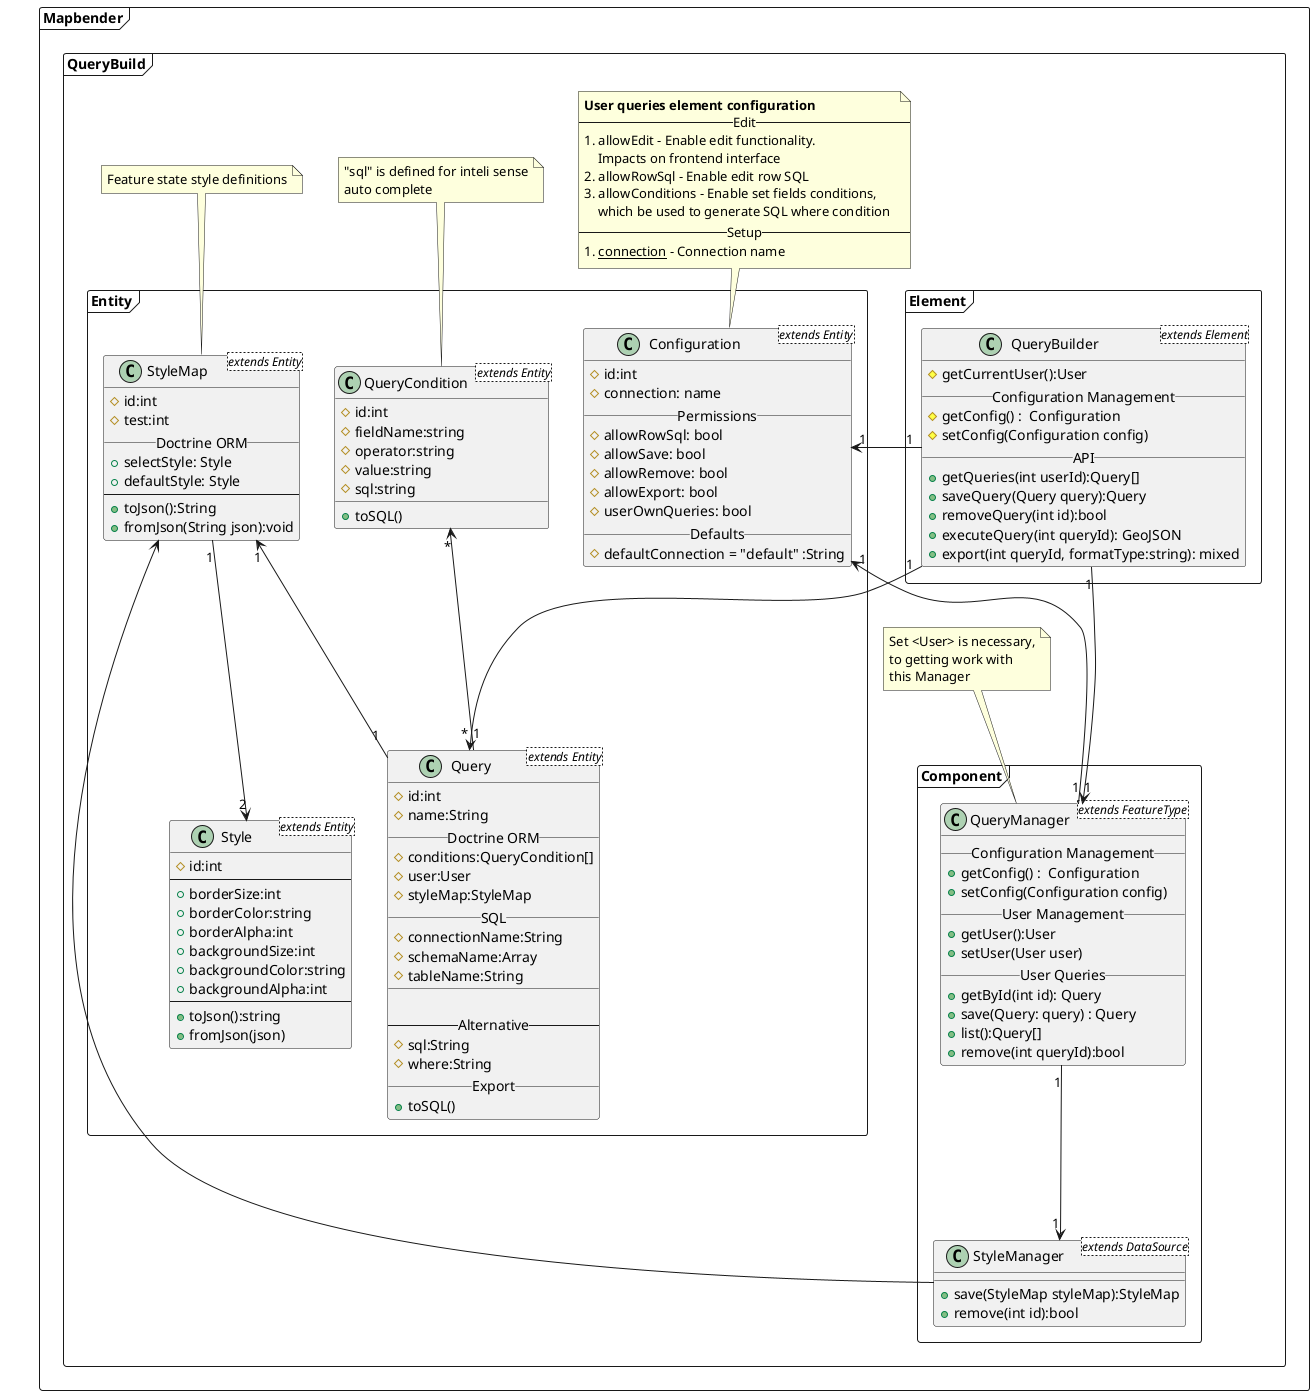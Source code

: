 @startuml

package Mapbender <<Frame>> {

  package QueryBuild <<Frame>>{
   package Entity <<Frame>> {
      class Query <extends Entity>{
        # id:int
        # name:String
        __ Doctrine ORM __
        # conditions:QueryCondition[]
        # user:User
        # styleMap:StyleMap
        __ SQL __
        # connectionName:String
        # schemaName:Array
        # tableName:String
        __

        -- Alternative --
        # sql:String
        # where:String
        __ Export __
        + toSQL()
      }

      class QueryCondition <extends Entity>{
        # id:int
        # fieldName:string
        # operator:string
        # value:string
        # sql:string
        __
        + toSQL()
      }

      class StyleMap <extends Entity>{
        # id:int
        # test:int
        __ Doctrine ORM __
        + selectStyle: Style
        + defaultStyle: Style
        ---
        + toJson():String
        + fromJson(String json):void
      }

      class Style <extends Entity>{
        # id:int
        --
        + borderSize:int
        + borderColor:string
        + borderAlpha:int
        + backgroundSize:int
        + backgroundColor:string
        + backgroundAlpha:int
        ---
        + toJson():string
        + fromJson(json)
      }


      class Configuration<extends Entity> {
        # id:int
        # connection: name
        __ Permissions __
        # allowRowSql: bool
        # allowSave: bool
        # allowRemove: bool
        # allowExport: bool
        # userOwnQueries: bool
        __ Defaults __
        # defaultConnection = "default" :String
      }

    }
    package Component <<Frame>>{
      
      class StyleManager <extends DataSource> {
        + save(StyleMap styleMap):StyleMap
        + remove(int id):bool
      }
      
      class QueryManager<extends FeatureType>{
          __ Configuration Management __
          + getConfig() :  Configuration
          + setConfig(Configuration config)
          __ User Management __
          + getUser():User
          + setUser(User user)
          __ User Queries __
          + getById(int id): Query
          + save(Query: query) : Query
          + list():Query[]
          + remove(int queryId):bool
      }
    }

    package Element <<Frame>>{
      class QueryBuilder <extends Element>{
         # getCurrentUser():User
         __ Configuration Management __
         # getConfig() :  Configuration
         # setConfig(Configuration config)
         __ API __
         + getQueries(int userId):Query[]
         + saveQuery(Query query):Query
         + removeQuery(int id):bool
         + executeQuery(int queryId): GeoJSON
         + export(int queryId, formatType:string): mixed
      }
    }

    note top of QueryManager
    Set <User> is necessary,
    to getting work with
    this Manager
    end note


    note top of Configuration
    <b>User queries element configuration</b>
    -- Edit --
    # allowEdit - Enable edit functionality.
        Impacts on frontend interface
    # allowRowSql - Enable edit row SQL
    # allowConditions - Enable set fields conditions,
        which be used to generate SQL where condition
    -- Setup --
    # <u>connection</u> - Connection name
    end note

    note top of QueryCondition
        "sql" is defined for inteli sense
        auto complete
    end note

    note top of StyleMap
        Feature state style definitions
    end note

    Configuration "1" <--- "1" QueryBuilder
    Configuration "1" <--- "1" QueryManager
    QueryBuilder "1" ---> "1" QueryManager
    QueryManager "1" ---> "1" StyleManager
    QueryCondition "*" <--- "1" Query
    StyleManager ---> StyleMap
    QueryBuilder "1" ---> "*" Query
    StyleMap "1" <--- "1" Query
    StyleMap "1" ---> "2" Style
  }
}
@enduml
